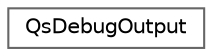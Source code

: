 digraph "类继承关系图"
{
 // LATEX_PDF_SIZE
  bgcolor="transparent";
  edge [fontname=Helvetica,fontsize=10,labelfontname=Helvetica,labelfontsize=10];
  node [fontname=Helvetica,fontsize=10,shape=box,height=0.2,width=0.4];
  rankdir="LR";
  Node0 [id="Node000000",label="QsDebugOutput",height=0.2,width=0.4,color="grey40", fillcolor="white", style="filled",URL="$class_qs_debug_output.html",tooltip=" "];
}
